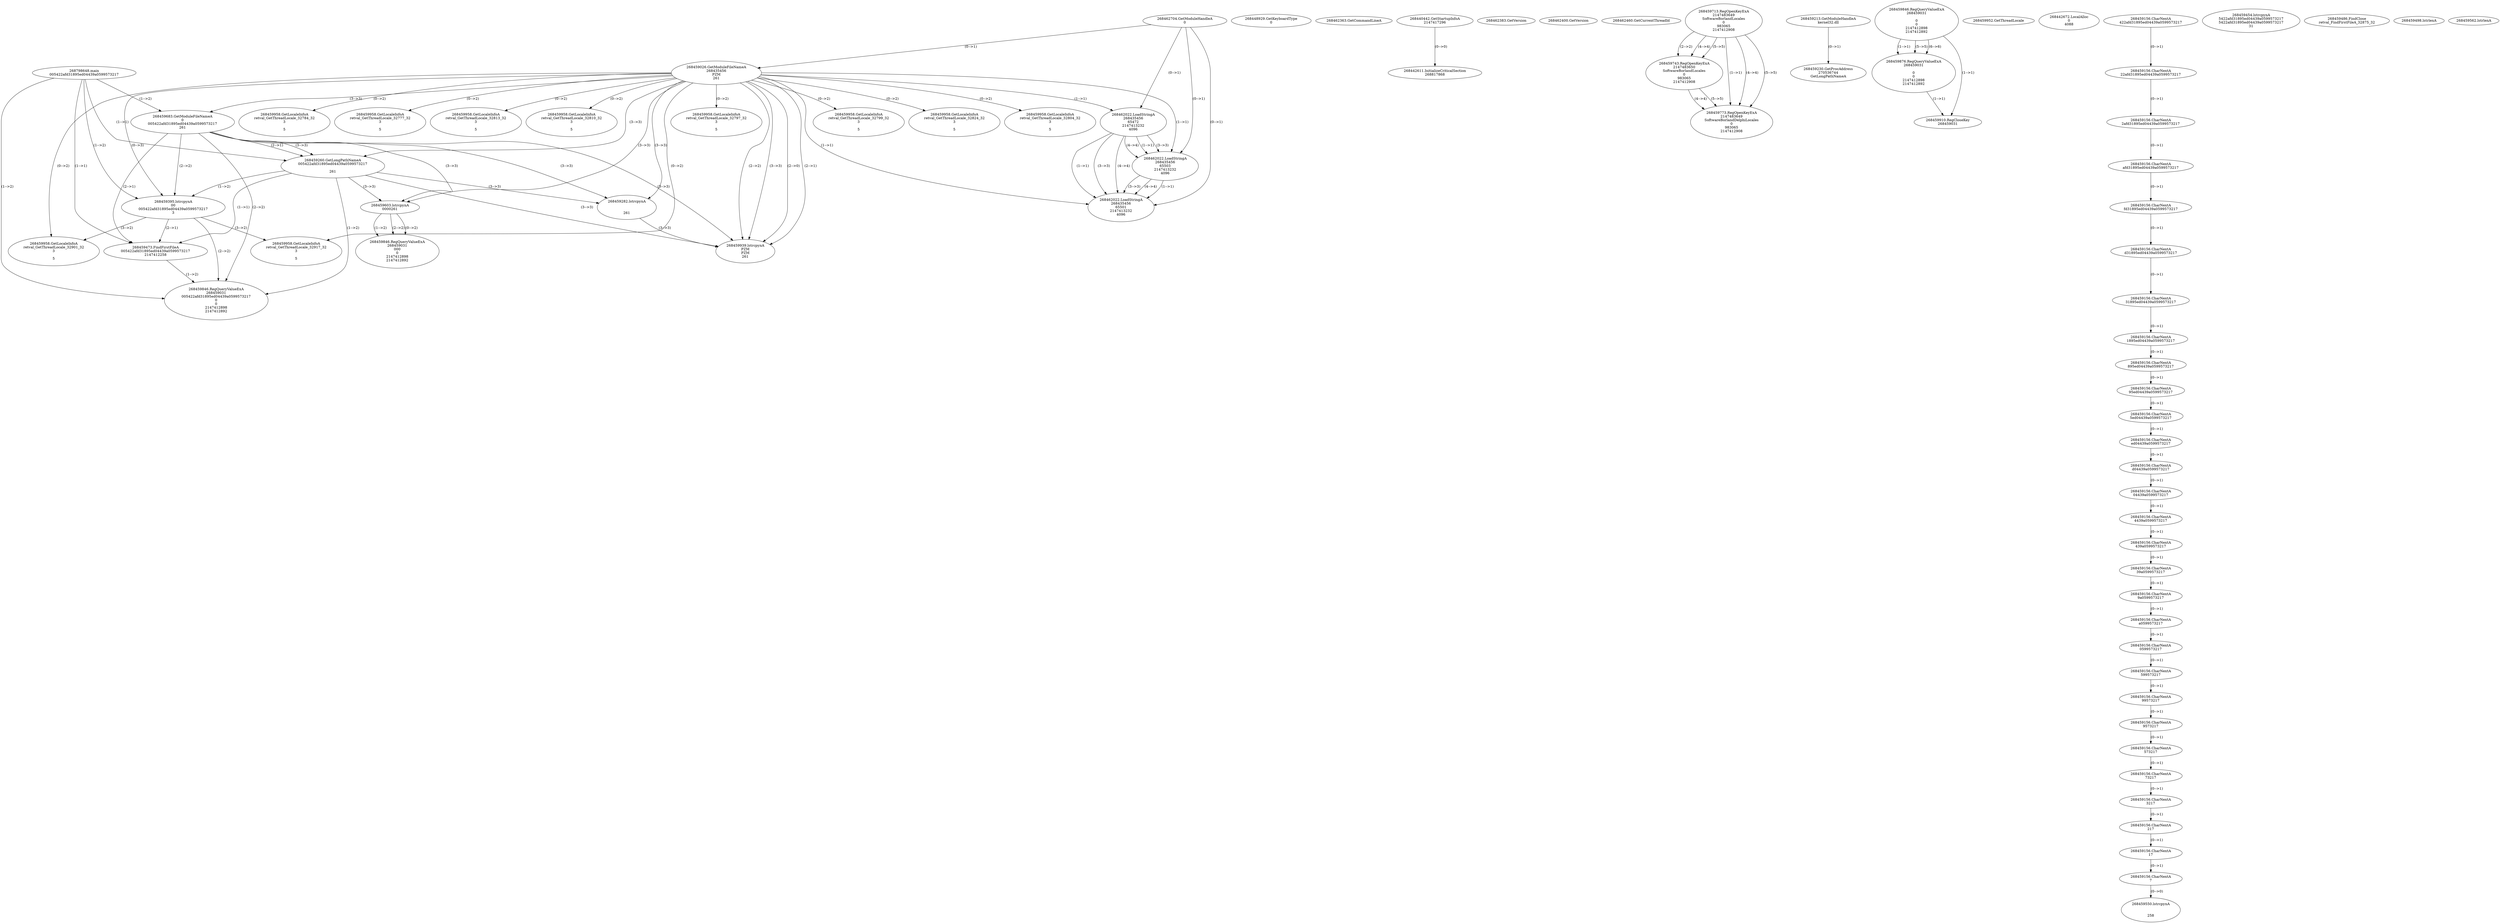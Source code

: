 // Global SCDG with merge call
digraph {
	0 [label="268798648.main
005422afd31895ed04439a0599573217"]
	1 [label="268462704.GetModuleHandleA
0"]
	2 [label="268448929.GetKeyboardType
0"]
	3 [label="268462363.GetCommandLineA
"]
	4 [label="268440442.GetStartupInfoA
2147417296"]
	5 [label="268462383.GetVersion
"]
	6 [label="268462400.GetVersion
"]
	7 [label="268462460.GetCurrentThreadId
"]
	8 [label="268459026.GetModuleFileNameA
268435456
PZM
261"]
	1 -> 8 [label="(0-->1)"]
	9 [label="268459683.GetModuleFileNameA
0
005422afd31895ed04439a0599573217
261"]
	0 -> 9 [label="(1-->2)"]
	8 -> 9 [label="(3-->3)"]
	10 [label="268459713.RegOpenKeyExA
2147483649
Software\Borland\Locales
0
983065
2147412908"]
	11 [label="268459743.RegOpenKeyExA
2147483650
Software\Borland\Locales
0
983065
2147412908"]
	10 -> 11 [label="(2-->2)"]
	10 -> 11 [label="(4-->4)"]
	10 -> 11 [label="(5-->5)"]
	12 [label="268459773.RegOpenKeyExA
2147483649
Software\Borland\Delphi\Locales
0
983065
2147412908"]
	10 -> 12 [label="(1-->1)"]
	10 -> 12 [label="(4-->4)"]
	11 -> 12 [label="(4-->4)"]
	10 -> 12 [label="(5-->5)"]
	11 -> 12 [label="(5-->5)"]
	13 [label="268459213.GetModuleHandleA
kernel32.dll"]
	14 [label="268459230.GetProcAddress
270536744
GetLongPathNameA"]
	13 -> 14 [label="(0-->1)"]
	15 [label="268459260.GetLongPathNameA
005422afd31895ed04439a0599573217

261"]
	0 -> 15 [label="(1-->1)"]
	9 -> 15 [label="(2-->1)"]
	8 -> 15 [label="(3-->3)"]
	9 -> 15 [label="(3-->3)"]
	16 [label="268459282.lstrcpynA


261"]
	8 -> 16 [label="(3-->3)"]
	9 -> 16 [label="(3-->3)"]
	15 -> 16 [label="(3-->3)"]
	17 [label="268459846.RegQueryValueExA
268459031

0
0
2147412898
2147412892"]
	18 [label="268459876.RegQueryValueExA
268459031

0
0
2147412898
2147412892"]
	17 -> 18 [label="(1-->1)"]
	17 -> 18 [label="(5-->5)"]
	17 -> 18 [label="(6-->6)"]
	19 [label="268459910.RegCloseKey
268459031"]
	17 -> 19 [label="(1-->1)"]
	18 -> 19 [label="(1-->1)"]
	20 [label="268459939.lstrcpynA
PZM
PZM
261"]
	8 -> 20 [label="(2-->1)"]
	8 -> 20 [label="(2-->2)"]
	8 -> 20 [label="(3-->3)"]
	9 -> 20 [label="(3-->3)"]
	15 -> 20 [label="(3-->3)"]
	16 -> 20 [label="(3-->3)"]
	8 -> 20 [label="(2-->0)"]
	21 [label="268459952.GetThreadLocale
"]
	22 [label="268459958.GetLocaleInfoA
retval_GetThreadLocale_32797_32
3

5"]
	8 -> 22 [label="(0-->2)"]
	23 [label="268462022.LoadStringA
268435456
65472
2147413232
4096"]
	1 -> 23 [label="(0-->1)"]
	8 -> 23 [label="(1-->1)"]
	24 [label="268462022.LoadStringA
268435456
65503
2147413232
4096"]
	1 -> 24 [label="(0-->1)"]
	8 -> 24 [label="(1-->1)"]
	23 -> 24 [label="(1-->1)"]
	23 -> 24 [label="(3-->3)"]
	23 -> 24 [label="(4-->4)"]
	25 [label="268442611.InitializeCriticalSection
268817868"]
	4 -> 25 [label="(0-->0)"]
	26 [label="268442672.LocalAlloc
0
4088"]
	27 [label="268459958.GetLocaleInfoA
retval_GetThreadLocale_32799_32
3

5"]
	8 -> 27 [label="(0-->2)"]
	28 [label="268459395.lstrcpynA
00
005422afd31895ed04439a0599573217
3"]
	0 -> 28 [label="(1-->2)"]
	9 -> 28 [label="(2-->2)"]
	15 -> 28 [label="(1-->2)"]
	8 -> 28 [label="(0-->3)"]
	29 [label="268459156.CharNextA
422afd31895ed04439a0599573217"]
	30 [label="268459156.CharNextA
22afd31895ed04439a0599573217"]
	29 -> 30 [label="(0-->1)"]
	31 [label="268459156.CharNextA
2afd31895ed04439a0599573217"]
	30 -> 31 [label="(0-->1)"]
	32 [label="268459156.CharNextA
afd31895ed04439a0599573217"]
	31 -> 32 [label="(0-->1)"]
	33 [label="268459156.CharNextA
fd31895ed04439a0599573217"]
	32 -> 33 [label="(0-->1)"]
	34 [label="268459156.CharNextA
d31895ed04439a0599573217"]
	33 -> 34 [label="(0-->1)"]
	35 [label="268459156.CharNextA
31895ed04439a0599573217"]
	34 -> 35 [label="(0-->1)"]
	36 [label="268459156.CharNextA
1895ed04439a0599573217"]
	35 -> 36 [label="(0-->1)"]
	37 [label="268459156.CharNextA
895ed04439a0599573217"]
	36 -> 37 [label="(0-->1)"]
	38 [label="268459156.CharNextA
95ed04439a0599573217"]
	37 -> 38 [label="(0-->1)"]
	39 [label="268459156.CharNextA
5ed04439a0599573217"]
	38 -> 39 [label="(0-->1)"]
	40 [label="268459156.CharNextA
ed04439a0599573217"]
	39 -> 40 [label="(0-->1)"]
	41 [label="268459156.CharNextA
d04439a0599573217"]
	40 -> 41 [label="(0-->1)"]
	42 [label="268459156.CharNextA
04439a0599573217"]
	41 -> 42 [label="(0-->1)"]
	43 [label="268459156.CharNextA
4439a0599573217"]
	42 -> 43 [label="(0-->1)"]
	44 [label="268459156.CharNextA
439a0599573217"]
	43 -> 44 [label="(0-->1)"]
	45 [label="268459156.CharNextA
39a0599573217"]
	44 -> 45 [label="(0-->1)"]
	46 [label="268459156.CharNextA
9a0599573217"]
	45 -> 46 [label="(0-->1)"]
	47 [label="268459156.CharNextA
a0599573217"]
	46 -> 47 [label="(0-->1)"]
	48 [label="268459156.CharNextA
0599573217"]
	47 -> 48 [label="(0-->1)"]
	49 [label="268459156.CharNextA
599573217"]
	48 -> 49 [label="(0-->1)"]
	50 [label="268459156.CharNextA
99573217"]
	49 -> 50 [label="(0-->1)"]
	51 [label="268459156.CharNextA
9573217"]
	50 -> 51 [label="(0-->1)"]
	52 [label="268459156.CharNextA
573217"]
	51 -> 52 [label="(0-->1)"]
	53 [label="268459156.CharNextA
73217"]
	52 -> 53 [label="(0-->1)"]
	54 [label="268459156.CharNextA
3217"]
	53 -> 54 [label="(0-->1)"]
	55 [label="268459156.CharNextA
217"]
	54 -> 55 [label="(0-->1)"]
	56 [label="268459156.CharNextA
17"]
	55 -> 56 [label="(0-->1)"]
	57 [label="268459156.CharNextA
7"]
	56 -> 57 [label="(0-->1)"]
	58 [label="268459454.lstrcpynA
5422afd31895ed04439a0599573217
5422afd31895ed04439a0599573217
31"]
	59 [label="268459473.FindFirstFileA
005422afd31895ed04439a0599573217
2147412258"]
	0 -> 59 [label="(1-->1)"]
	9 -> 59 [label="(2-->1)"]
	15 -> 59 [label="(1-->1)"]
	28 -> 59 [label="(2-->1)"]
	60 [label="268459846.RegQueryValueExA
268459031
005422afd31895ed04439a0599573217
0
0
2147412898
2147412892"]
	0 -> 60 [label="(1-->2)"]
	9 -> 60 [label="(2-->2)"]
	15 -> 60 [label="(1-->2)"]
	28 -> 60 [label="(2-->2)"]
	59 -> 60 [label="(1-->2)"]
	61 [label="268459958.GetLocaleInfoA
retval_GetThreadLocale_32917_32
3

5"]
	8 -> 61 [label="(0-->2)"]
	28 -> 61 [label="(3-->2)"]
	62 [label="268459958.GetLocaleInfoA
retval_GetThreadLocale_32824_32
3

5"]
	8 -> 62 [label="(0-->2)"]
	63 [label="268462022.LoadStringA
268435456
65501
2147413232
4096"]
	1 -> 63 [label="(0-->1)"]
	8 -> 63 [label="(1-->1)"]
	23 -> 63 [label="(1-->1)"]
	24 -> 63 [label="(1-->1)"]
	23 -> 63 [label="(3-->3)"]
	24 -> 63 [label="(3-->3)"]
	23 -> 63 [label="(4-->4)"]
	24 -> 63 [label="(4-->4)"]
	64 [label="268459958.GetLocaleInfoA
retval_GetThreadLocale_32804_32
3

5"]
	8 -> 64 [label="(0-->2)"]
	65 [label="268459958.GetLocaleInfoA
retval_GetThreadLocale_32784_32
3

5"]
	8 -> 65 [label="(0-->2)"]
	66 [label="268459958.GetLocaleInfoA
retval_GetThreadLocale_32777_32
3

5"]
	8 -> 66 [label="(0-->2)"]
	67 [label="268459958.GetLocaleInfoA
retval_GetThreadLocale_32813_32
3

5"]
	8 -> 67 [label="(0-->2)"]
	68 [label="268459958.GetLocaleInfoA
retval_GetThreadLocale_32810_32
3

5"]
	8 -> 68 [label="(0-->2)"]
	69 [label="268459486.FindClose
retval_FindFirstFileA_32875_32"]
	70 [label="268459498.lstrlenA
"]
	71 [label="268459550.lstrcpynA


258"]
	57 -> 71 [label="(0-->0)"]
	72 [label="268459562.lstrlenA
"]
	73 [label="268459603.lstrcpynA
00\
00\
261"]
	8 -> 73 [label="(3-->3)"]
	9 -> 73 [label="(3-->3)"]
	15 -> 73 [label="(3-->3)"]
	74 [label="268459846.RegQueryValueExA
268459031
00\
0
0
2147412898
2147412892"]
	73 -> 74 [label="(1-->2)"]
	73 -> 74 [label="(2-->2)"]
	73 -> 74 [label="(0-->2)"]
	75 [label="268459958.GetLocaleInfoA
retval_GetThreadLocale_32901_32
3

5"]
	8 -> 75 [label="(0-->2)"]
	28 -> 75 [label="(3-->2)"]
}
